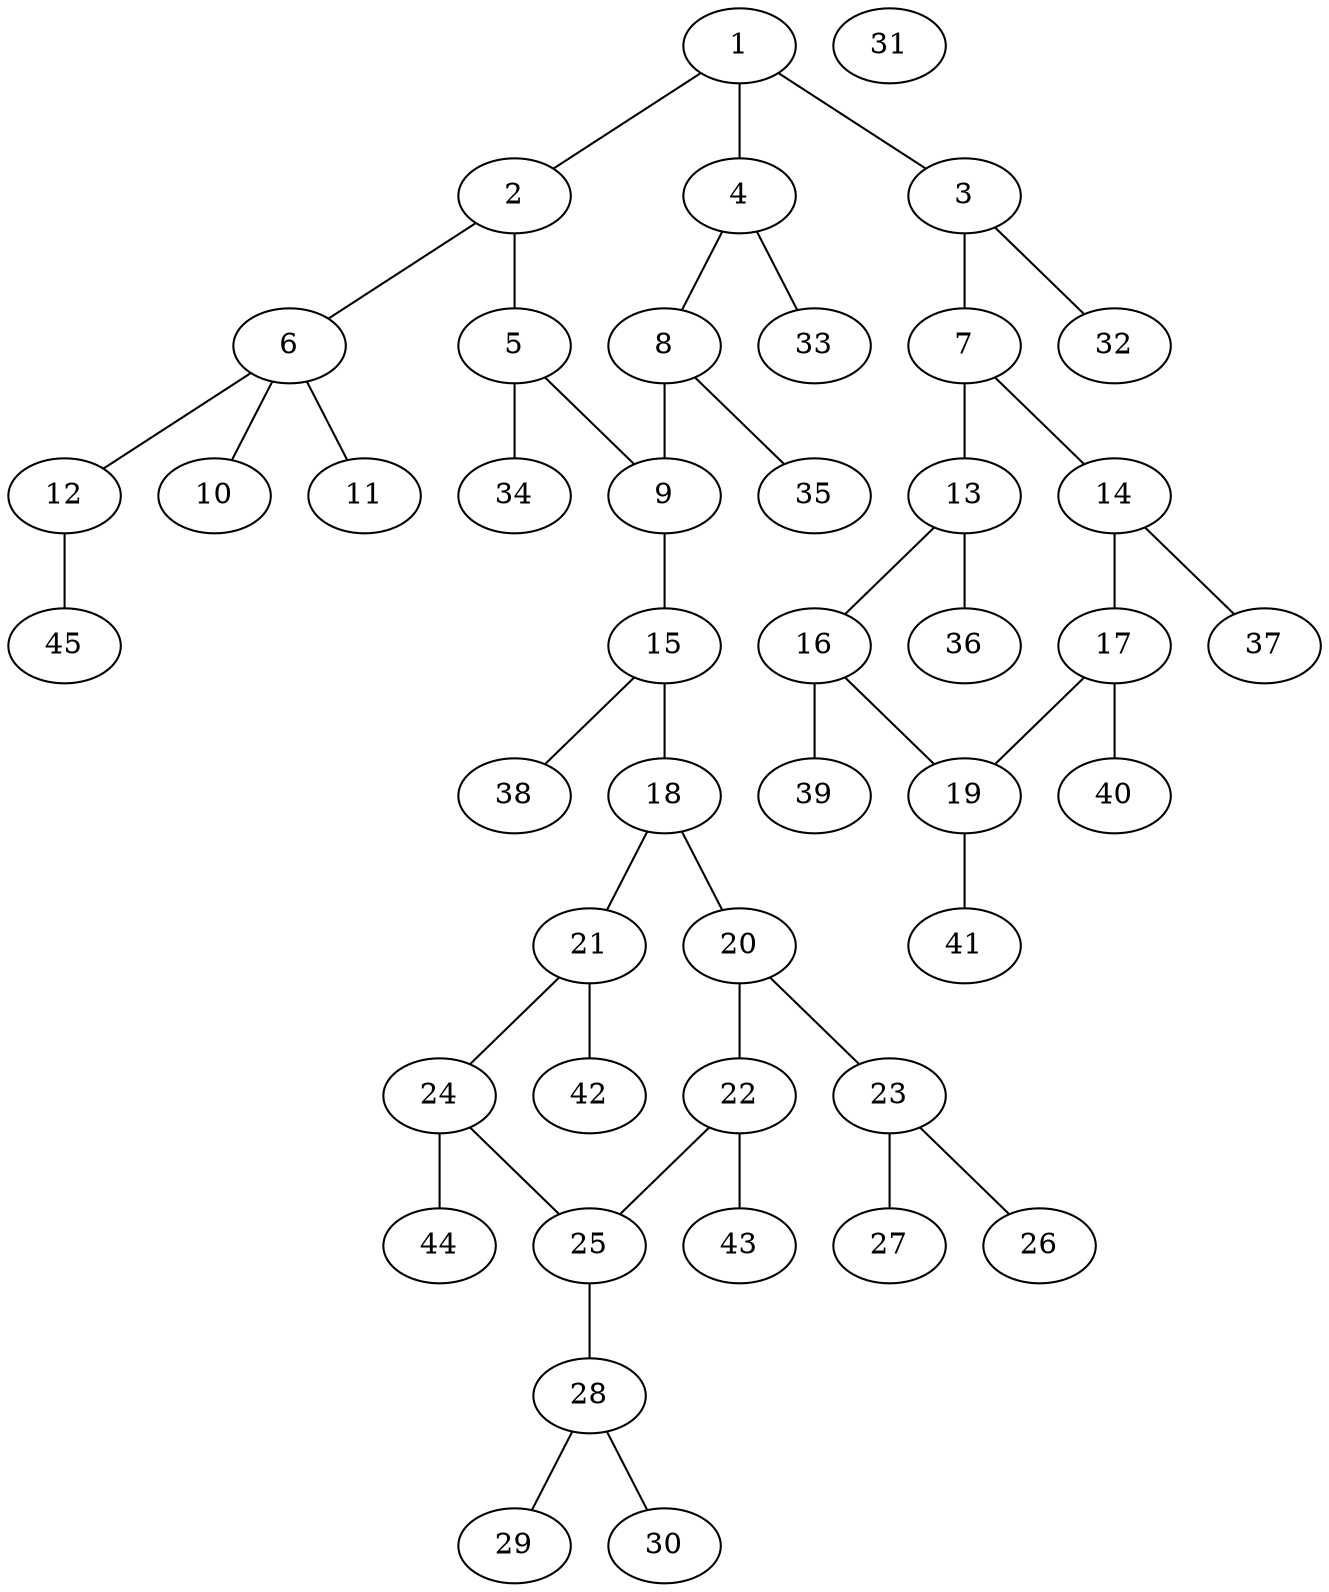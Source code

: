 graph molecule_3843 {
	1	 [chem=C];
	2	 [chem=C];
	1 -- 2	 [valence=1];
	3	 [chem=N];
	1 -- 3	 [valence=1];
	4	 [chem=C];
	1 -- 4	 [valence=2];
	5	 [chem=C];
	2 -- 5	 [valence=2];
	6	 [chem=S];
	2 -- 6	 [valence=1];
	7	 [chem=C];
	3 -- 7	 [valence=1];
	32	 [chem=H];
	3 -- 32	 [valence=1];
	8	 [chem=C];
	4 -- 8	 [valence=1];
	33	 [chem=H];
	4 -- 33	 [valence=1];
	9	 [chem=C];
	5 -- 9	 [valence=1];
	34	 [chem=H];
	5 -- 34	 [valence=1];
	10	 [chem=O];
	6 -- 10	 [valence=2];
	11	 [chem=O];
	6 -- 11	 [valence=2];
	12	 [chem=O];
	6 -- 12	 [valence=1];
	13	 [chem=C];
	7 -- 13	 [valence=2];
	14	 [chem=C];
	7 -- 14	 [valence=1];
	8 -- 9	 [valence=2];
	35	 [chem=H];
	8 -- 35	 [valence=1];
	15	 [chem=N];
	9 -- 15	 [valence=1];
	45	 [chem=H];
	12 -- 45	 [valence=1];
	16	 [chem=C];
	13 -- 16	 [valence=1];
	36	 [chem=H];
	13 -- 36	 [valence=1];
	17	 [chem=C];
	14 -- 17	 [valence=2];
	37	 [chem=H];
	14 -- 37	 [valence=1];
	18	 [chem=C];
	15 -- 18	 [valence=1];
	38	 [chem=H];
	15 -- 38	 [valence=1];
	19	 [chem=C];
	16 -- 19	 [valence=2];
	39	 [chem=H];
	16 -- 39	 [valence=1];
	17 -- 19	 [valence=1];
	40	 [chem=H];
	17 -- 40	 [valence=1];
	20	 [chem=C];
	18 -- 20	 [valence=2];
	21	 [chem=C];
	18 -- 21	 [valence=1];
	41	 [chem=H];
	19 -- 41	 [valence=1];
	22	 [chem=C];
	20 -- 22	 [valence=1];
	23	 [chem=N];
	20 -- 23	 [valence=1];
	24	 [chem=C];
	21 -- 24	 [valence=2];
	42	 [chem=H];
	21 -- 42	 [valence=1];
	25	 [chem=C];
	22 -- 25	 [valence=2];
	43	 [chem=H];
	22 -- 43	 [valence=1];
	26	 [chem=O];
	23 -- 26	 [valence=2];
	27	 [chem=O];
	23 -- 27	 [valence=1];
	24 -- 25	 [valence=1];
	44	 [chem=H];
	24 -- 44	 [valence=1];
	28	 [chem=N];
	25 -- 28	 [valence=1];
	29	 [chem=O];
	28 -- 29	 [valence=2];
	30	 [chem=O];
	28 -- 30	 [valence=1];
	31	 [chem=Na];
}
